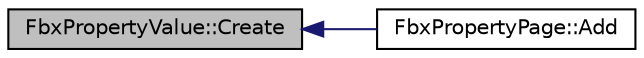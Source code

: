 digraph "FbxPropertyValue::Create"
{
  edge [fontname="Helvetica",fontsize="10",labelfontname="Helvetica",labelfontsize="10"];
  node [fontname="Helvetica",fontsize="10",shape=record];
  rankdir="LR";
  Node7 [label="FbxPropertyValue::Create",height=0.2,width=0.4,color="black", fillcolor="grey75", style="filled", fontcolor="black"];
  Node7 -> Node8 [dir="back",color="midnightblue",fontsize="10",style="solid",fontname="Helvetica"];
  Node8 [label="FbxPropertyPage::Add",height=0.2,width=0.4,color="black", fillcolor="white", style="filled",URL="$class_fbx_property_page.html#ab12a17d12053e72e8ad86fdde1cea66a"];
}
